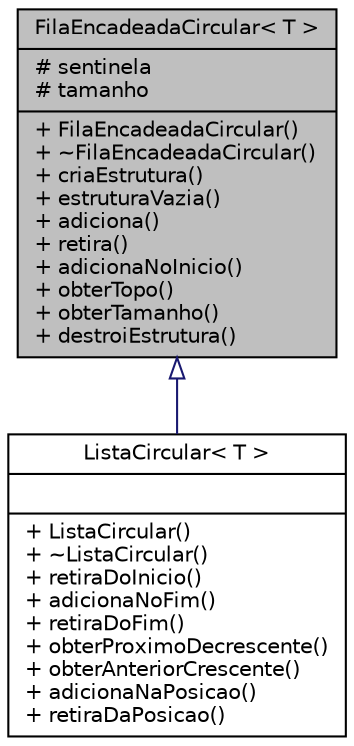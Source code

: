 digraph "FilaEncadeadaCircular&lt; T &gt;"
{
  edge [fontname="Helvetica",fontsize="10",labelfontname="Helvetica",labelfontsize="10"];
  node [fontname="Helvetica",fontsize="10",shape=record];
  Node1 [label="{FilaEncadeadaCircular\< T \>\n|# sentinela\l# tamanho\l|+ FilaEncadeadaCircular()\l+ ~FilaEncadeadaCircular()\l+ criaEstrutura()\l+ estruturaVazia()\l+ adiciona()\l+ retira()\l+ adicionaNoInicio()\l+ obterTopo()\l+ obterTamanho()\l+ destroiEstrutura()\l}",height=0.2,width=0.4,color="black", fillcolor="grey75", style="filled" fontcolor="black"];
  Node1 -> Node2 [dir="back",color="midnightblue",fontsize="10",style="solid",arrowtail="onormal",fontname="Helvetica"];
  Node2 [label="{ListaCircular\< T \>\n||+ ListaCircular()\l+ ~ListaCircular()\l+ retiraDoInicio()\l+ adicionaNoFim()\l+ retiraDoFim()\l+ obterProximoDecrescente()\l+ obterAnteriorCrescente()\l+ adicionaNaPosicao()\l+ retiraDaPosicao()\l}",height=0.2,width=0.4,color="black", fillcolor="white", style="filled",URL="$a00004.html",tooltip="ImplementaÃ§Ã£o da estrutura de dado lista circular que herda da classe FilaEncadeadaCircular. "];
}
